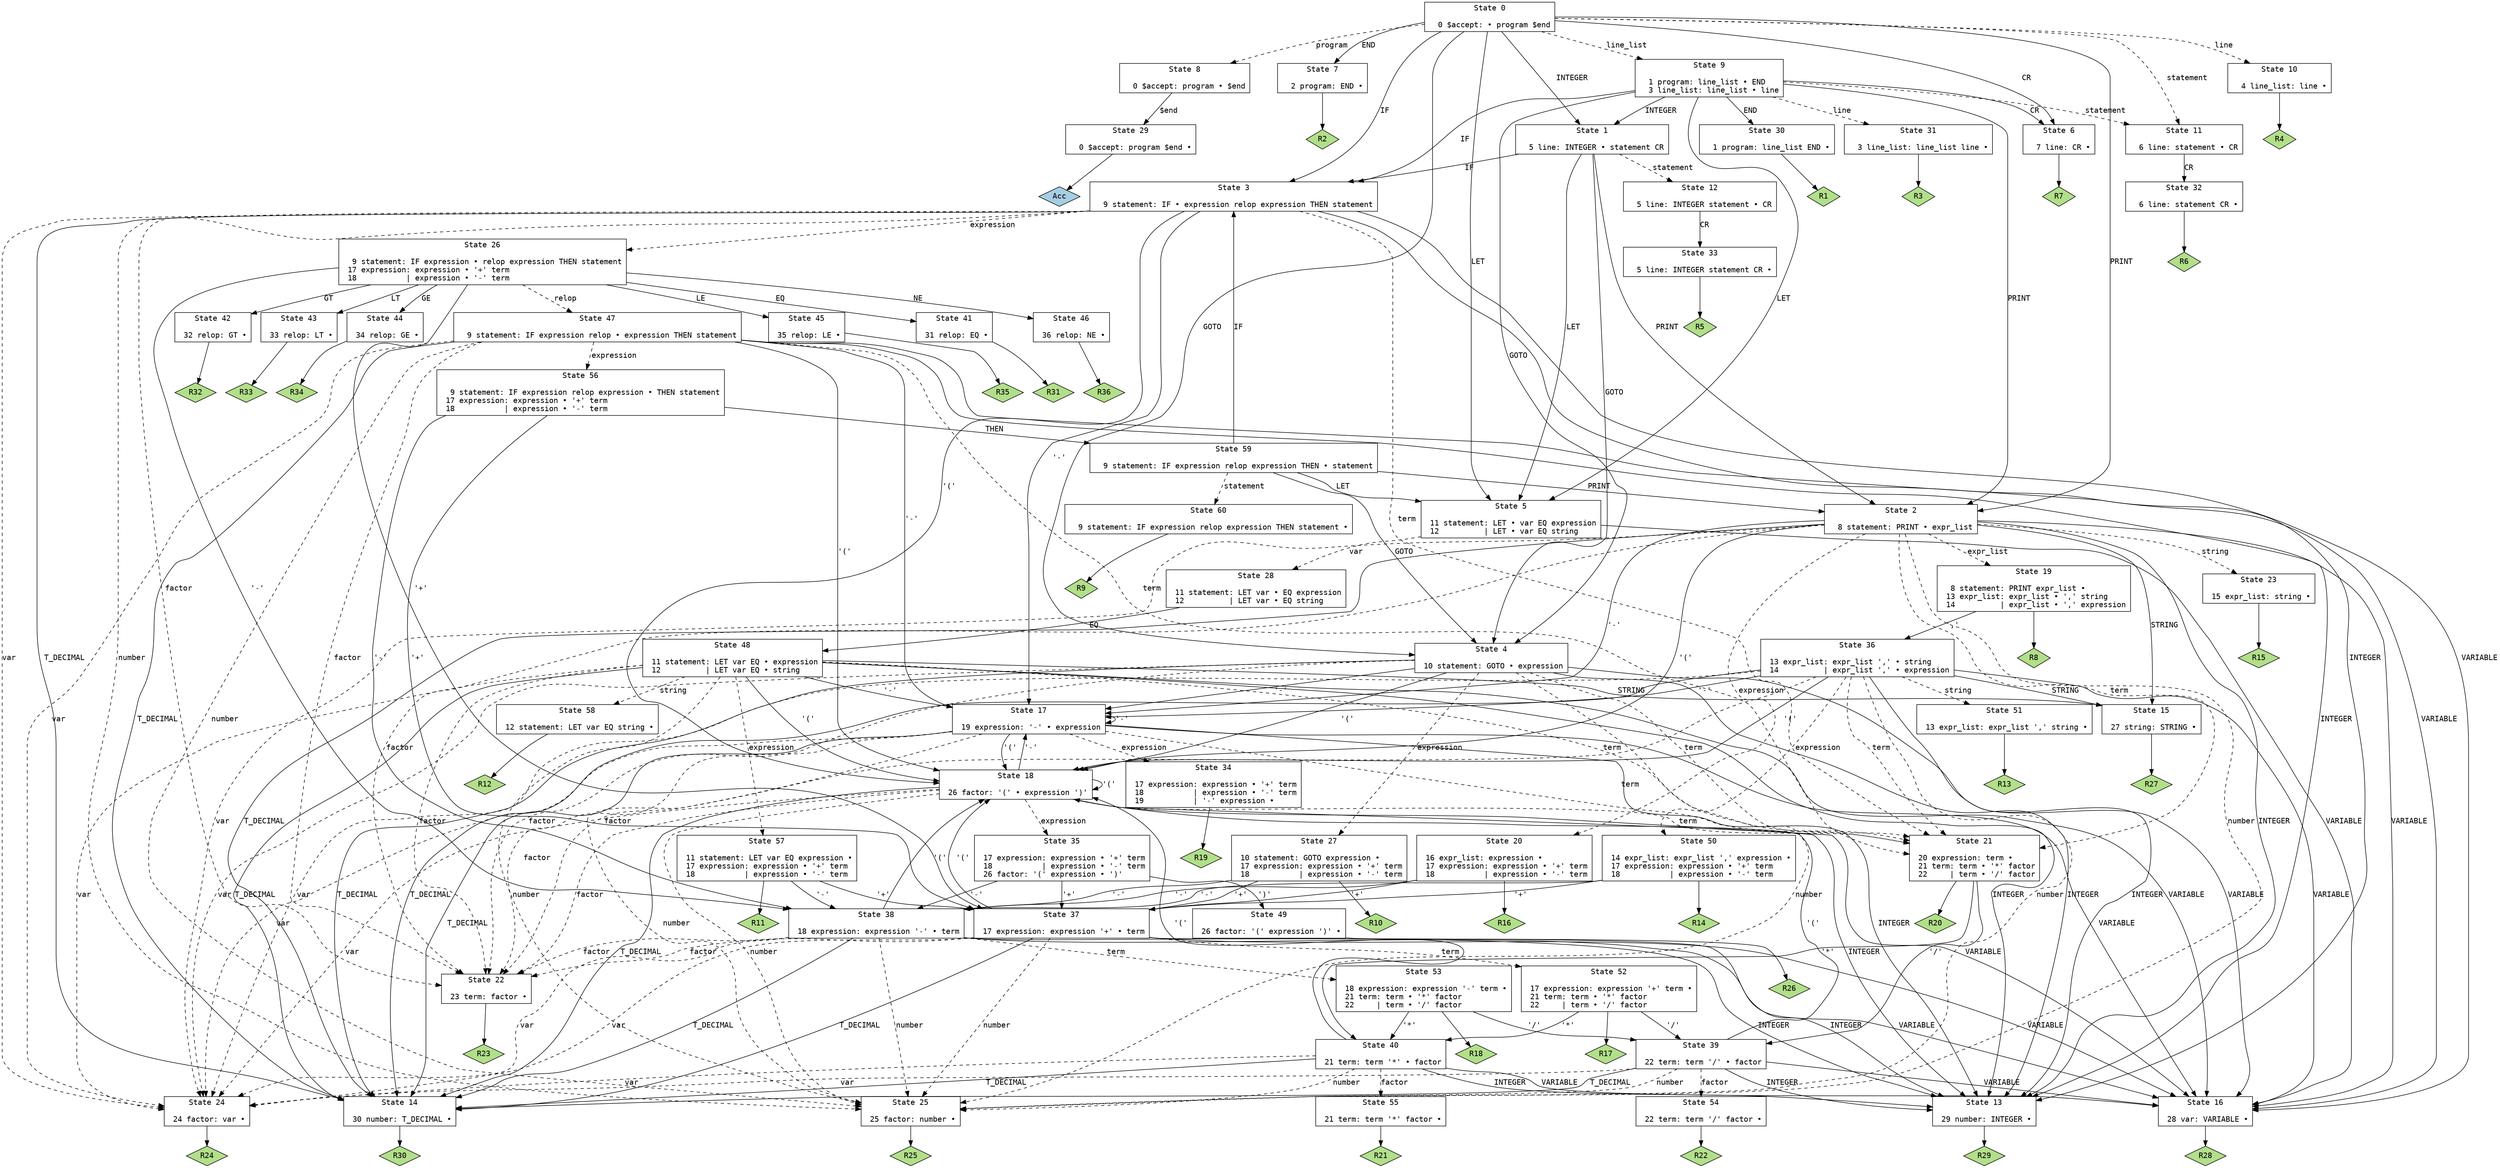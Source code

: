 // Generated by bison.
// Report bugs to <https://github.com/lexxmark/winflexbison/issues>.
// Home page: <https://github.com/lexxmark/winflexbison>.

digraph "compiler.y"
{
  node [fontname = courier, shape = box, colorscheme = paired6]
  edge [fontname = courier]

  0 [label="State 0\n\l  0 $accept: • program $end\l"]
  0 -> 1 [style=solid label="INTEGER"]
  0 -> 2 [style=solid label="PRINT"]
  0 -> 3 [style=solid label="IF"]
  0 -> 4 [style=solid label="GOTO"]
  0 -> 5 [style=solid label="LET"]
  0 -> 6 [style=solid label="CR"]
  0 -> 7 [style=solid label="END"]
  0 -> 8 [style=dashed label="program"]
  0 -> 9 [style=dashed label="line_list"]
  0 -> 10 [style=dashed label="line"]
  0 -> 11 [style=dashed label="statement"]
  1 [label="State 1\n\l  5 line: INTEGER • statement CR\l"]
  1 -> 2 [style=solid label="PRINT"]
  1 -> 3 [style=solid label="IF"]
  1 -> 4 [style=solid label="GOTO"]
  1 -> 5 [style=solid label="LET"]
  1 -> 12 [style=dashed label="statement"]
  2 [label="State 2\n\l  8 statement: PRINT • expr_list\l"]
  2 -> 13 [style=solid label="INTEGER"]
  2 -> 14 [style=solid label="T_DECIMAL"]
  2 -> 15 [style=solid label="STRING"]
  2 -> 16 [style=solid label="VARIABLE"]
  2 -> 17 [style=solid label="'-'"]
  2 -> 18 [style=solid label="'('"]
  2 -> 19 [style=dashed label="expr_list"]
  2 -> 20 [style=dashed label="expression"]
  2 -> 21 [style=dashed label="term"]
  2 -> 22 [style=dashed label="factor"]
  2 -> 23 [style=dashed label="string"]
  2 -> 24 [style=dashed label="var"]
  2 -> 25 [style=dashed label="number"]
  3 [label="State 3\n\l  9 statement: IF • expression relop expression THEN statement\l"]
  3 -> 13 [style=solid label="INTEGER"]
  3 -> 14 [style=solid label="T_DECIMAL"]
  3 -> 16 [style=solid label="VARIABLE"]
  3 -> 17 [style=solid label="'-'"]
  3 -> 18 [style=solid label="'('"]
  3 -> 26 [style=dashed label="expression"]
  3 -> 21 [style=dashed label="term"]
  3 -> 22 [style=dashed label="factor"]
  3 -> 24 [style=dashed label="var"]
  3 -> 25 [style=dashed label="number"]
  4 [label="State 4\n\l 10 statement: GOTO • expression\l"]
  4 -> 13 [style=solid label="INTEGER"]
  4 -> 14 [style=solid label="T_DECIMAL"]
  4 -> 16 [style=solid label="VARIABLE"]
  4 -> 17 [style=solid label="'-'"]
  4 -> 18 [style=solid label="'('"]
  4 -> 27 [style=dashed label="expression"]
  4 -> 21 [style=dashed label="term"]
  4 -> 22 [style=dashed label="factor"]
  4 -> 24 [style=dashed label="var"]
  4 -> 25 [style=dashed label="number"]
  5 [label="State 5\n\l 11 statement: LET • var EQ expression\l 12          | LET • var EQ string\l"]
  5 -> 16 [style=solid label="VARIABLE"]
  5 -> 28 [style=dashed label="var"]
  6 [label="State 6\n\l  7 line: CR •\l"]
  6 -> "6R7" [style=solid]
 "6R7" [label="R7", fillcolor=3, shape=diamond, style=filled]
  7 [label="State 7\n\l  2 program: END •\l"]
  7 -> "7R2" [style=solid]
 "7R2" [label="R2", fillcolor=3, shape=diamond, style=filled]
  8 [label="State 8\n\l  0 $accept: program • $end\l"]
  8 -> 29 [style=solid label="$end"]
  9 [label="State 9\n\l  1 program: line_list • END\l  3 line_list: line_list • line\l"]
  9 -> 1 [style=solid label="INTEGER"]
  9 -> 2 [style=solid label="PRINT"]
  9 -> 3 [style=solid label="IF"]
  9 -> 4 [style=solid label="GOTO"]
  9 -> 5 [style=solid label="LET"]
  9 -> 6 [style=solid label="CR"]
  9 -> 30 [style=solid label="END"]
  9 -> 31 [style=dashed label="line"]
  9 -> 11 [style=dashed label="statement"]
  10 [label="State 10\n\l  4 line_list: line •\l"]
  10 -> "10R4" [style=solid]
 "10R4" [label="R4", fillcolor=3, shape=diamond, style=filled]
  11 [label="State 11\n\l  6 line: statement • CR\l"]
  11 -> 32 [style=solid label="CR"]
  12 [label="State 12\n\l  5 line: INTEGER statement • CR\l"]
  12 -> 33 [style=solid label="CR"]
  13 [label="State 13\n\l 29 number: INTEGER •\l"]
  13 -> "13R29" [style=solid]
 "13R29" [label="R29", fillcolor=3, shape=diamond, style=filled]
  14 [label="State 14\n\l 30 number: T_DECIMAL •\l"]
  14 -> "14R30" [style=solid]
 "14R30" [label="R30", fillcolor=3, shape=diamond, style=filled]
  15 [label="State 15\n\l 27 string: STRING •\l"]
  15 -> "15R27" [style=solid]
 "15R27" [label="R27", fillcolor=3, shape=diamond, style=filled]
  16 [label="State 16\n\l 28 var: VARIABLE •\l"]
  16 -> "16R28" [style=solid]
 "16R28" [label="R28", fillcolor=3, shape=diamond, style=filled]
  17 [label="State 17\n\l 19 expression: '-' • expression\l"]
  17 -> 13 [style=solid label="INTEGER"]
  17 -> 14 [style=solid label="T_DECIMAL"]
  17 -> 16 [style=solid label="VARIABLE"]
  17 -> 17 [style=solid label="'-'"]
  17 -> 18 [style=solid label="'('"]
  17 -> 34 [style=dashed label="expression"]
  17 -> 21 [style=dashed label="term"]
  17 -> 22 [style=dashed label="factor"]
  17 -> 24 [style=dashed label="var"]
  17 -> 25 [style=dashed label="number"]
  18 [label="State 18\n\l 26 factor: '(' • expression ')'\l"]
  18 -> 13 [style=solid label="INTEGER"]
  18 -> 14 [style=solid label="T_DECIMAL"]
  18 -> 16 [style=solid label="VARIABLE"]
  18 -> 17 [style=solid label="'-'"]
  18 -> 18 [style=solid label="'('"]
  18 -> 35 [style=dashed label="expression"]
  18 -> 21 [style=dashed label="term"]
  18 -> 22 [style=dashed label="factor"]
  18 -> 24 [style=dashed label="var"]
  18 -> 25 [style=dashed label="number"]
  19 [label="State 19\n\l  8 statement: PRINT expr_list •\l 13 expr_list: expr_list • ',' string\l 14          | expr_list • ',' expression\l"]
  19 -> 36 [style=solid label="','"]
  19 -> "19R8" [style=solid]
 "19R8" [label="R8", fillcolor=3, shape=diamond, style=filled]
  20 [label="State 20\n\l 16 expr_list: expression •\l 17 expression: expression • '+' term\l 18           | expression • '-' term\l"]
  20 -> 37 [style=solid label="'+'"]
  20 -> 38 [style=solid label="'-'"]
  20 -> "20R16" [style=solid]
 "20R16" [label="R16", fillcolor=3, shape=diamond, style=filled]
  21 [label="State 21\n\l 20 expression: term •\l 21 term: term • '*' factor\l 22     | term • '/' factor\l"]
  21 -> 39 [style=solid label="'/'"]
  21 -> 40 [style=solid label="'*'"]
  21 -> "21R20" [style=solid]
 "21R20" [label="R20", fillcolor=3, shape=diamond, style=filled]
  22 [label="State 22\n\l 23 term: factor •\l"]
  22 -> "22R23" [style=solid]
 "22R23" [label="R23", fillcolor=3, shape=diamond, style=filled]
  23 [label="State 23\n\l 15 expr_list: string •\l"]
  23 -> "23R15" [style=solid]
 "23R15" [label="R15", fillcolor=3, shape=diamond, style=filled]
  24 [label="State 24\n\l 24 factor: var •\l"]
  24 -> "24R24" [style=solid]
 "24R24" [label="R24", fillcolor=3, shape=diamond, style=filled]
  25 [label="State 25\n\l 25 factor: number •\l"]
  25 -> "25R25" [style=solid]
 "25R25" [label="R25", fillcolor=3, shape=diamond, style=filled]
  26 [label="State 26\n\l  9 statement: IF expression • relop expression THEN statement\l 17 expression: expression • '+' term\l 18           | expression • '-' term\l"]
  26 -> 37 [style=solid label="'+'"]
  26 -> 38 [style=solid label="'-'"]
  26 -> 41 [style=solid label="EQ"]
  26 -> 42 [style=solid label="GT"]
  26 -> 43 [style=solid label="LT"]
  26 -> 44 [style=solid label="GE"]
  26 -> 45 [style=solid label="LE"]
  26 -> 46 [style=solid label="NE"]
  26 -> 47 [style=dashed label="relop"]
  27 [label="State 27\n\l 10 statement: GOTO expression •\l 17 expression: expression • '+' term\l 18           | expression • '-' term\l"]
  27 -> 37 [style=solid label="'+'"]
  27 -> 38 [style=solid label="'-'"]
  27 -> "27R10" [style=solid]
 "27R10" [label="R10", fillcolor=3, shape=diamond, style=filled]
  28 [label="State 28\n\l 11 statement: LET var • EQ expression\l 12          | LET var • EQ string\l"]
  28 -> 48 [style=solid label="EQ"]
  29 [label="State 29\n\l  0 $accept: program $end •\l"]
  29 -> "29R0" [style=solid]
 "29R0" [label="Acc", fillcolor=1, shape=diamond, style=filled]
  30 [label="State 30\n\l  1 program: line_list END •\l"]
  30 -> "30R1" [style=solid]
 "30R1" [label="R1", fillcolor=3, shape=diamond, style=filled]
  31 [label="State 31\n\l  3 line_list: line_list line •\l"]
  31 -> "31R3" [style=solid]
 "31R3" [label="R3", fillcolor=3, shape=diamond, style=filled]
  32 [label="State 32\n\l  6 line: statement CR •\l"]
  32 -> "32R6" [style=solid]
 "32R6" [label="R6", fillcolor=3, shape=diamond, style=filled]
  33 [label="State 33\n\l  5 line: INTEGER statement CR •\l"]
  33 -> "33R5" [style=solid]
 "33R5" [label="R5", fillcolor=3, shape=diamond, style=filled]
  34 [label="State 34\n\l 17 expression: expression • '+' term\l 18           | expression • '-' term\l 19           | '-' expression •\l"]
  34 -> "34R19" [style=solid]
 "34R19" [label="R19", fillcolor=3, shape=diamond, style=filled]
  35 [label="State 35\n\l 17 expression: expression • '+' term\l 18           | expression • '-' term\l 26 factor: '(' expression • ')'\l"]
  35 -> 37 [style=solid label="'+'"]
  35 -> 38 [style=solid label="'-'"]
  35 -> 49 [style=solid label="')'"]
  36 [label="State 36\n\l 13 expr_list: expr_list ',' • string\l 14          | expr_list ',' • expression\l"]
  36 -> 13 [style=solid label="INTEGER"]
  36 -> 14 [style=solid label="T_DECIMAL"]
  36 -> 15 [style=solid label="STRING"]
  36 -> 16 [style=solid label="VARIABLE"]
  36 -> 17 [style=solid label="'-'"]
  36 -> 18 [style=solid label="'('"]
  36 -> 50 [style=dashed label="expression"]
  36 -> 21 [style=dashed label="term"]
  36 -> 22 [style=dashed label="factor"]
  36 -> 51 [style=dashed label="string"]
  36 -> 24 [style=dashed label="var"]
  36 -> 25 [style=dashed label="number"]
  37 [label="State 37\n\l 17 expression: expression '+' • term\l"]
  37 -> 13 [style=solid label="INTEGER"]
  37 -> 14 [style=solid label="T_DECIMAL"]
  37 -> 16 [style=solid label="VARIABLE"]
  37 -> 18 [style=solid label="'('"]
  37 -> 52 [style=dashed label="term"]
  37 -> 22 [style=dashed label="factor"]
  37 -> 24 [style=dashed label="var"]
  37 -> 25 [style=dashed label="number"]
  38 [label="State 38\n\l 18 expression: expression '-' • term\l"]
  38 -> 13 [style=solid label="INTEGER"]
  38 -> 14 [style=solid label="T_DECIMAL"]
  38 -> 16 [style=solid label="VARIABLE"]
  38 -> 18 [style=solid label="'('"]
  38 -> 53 [style=dashed label="term"]
  38 -> 22 [style=dashed label="factor"]
  38 -> 24 [style=dashed label="var"]
  38 -> 25 [style=dashed label="number"]
  39 [label="State 39\n\l 22 term: term '/' • factor\l"]
  39 -> 13 [style=solid label="INTEGER"]
  39 -> 14 [style=solid label="T_DECIMAL"]
  39 -> 16 [style=solid label="VARIABLE"]
  39 -> 18 [style=solid label="'('"]
  39 -> 54 [style=dashed label="factor"]
  39 -> 24 [style=dashed label="var"]
  39 -> 25 [style=dashed label="number"]
  40 [label="State 40\n\l 21 term: term '*' • factor\l"]
  40 -> 13 [style=solid label="INTEGER"]
  40 -> 14 [style=solid label="T_DECIMAL"]
  40 -> 16 [style=solid label="VARIABLE"]
  40 -> 18 [style=solid label="'('"]
  40 -> 55 [style=dashed label="factor"]
  40 -> 24 [style=dashed label="var"]
  40 -> 25 [style=dashed label="number"]
  41 [label="State 41\n\l 31 relop: EQ •\l"]
  41 -> "41R31" [style=solid]
 "41R31" [label="R31", fillcolor=3, shape=diamond, style=filled]
  42 [label="State 42\n\l 32 relop: GT •\l"]
  42 -> "42R32" [style=solid]
 "42R32" [label="R32", fillcolor=3, shape=diamond, style=filled]
  43 [label="State 43\n\l 33 relop: LT •\l"]
  43 -> "43R33" [style=solid]
 "43R33" [label="R33", fillcolor=3, shape=diamond, style=filled]
  44 [label="State 44\n\l 34 relop: GE •\l"]
  44 -> "44R34" [style=solid]
 "44R34" [label="R34", fillcolor=3, shape=diamond, style=filled]
  45 [label="State 45\n\l 35 relop: LE •\l"]
  45 -> "45R35" [style=solid]
 "45R35" [label="R35", fillcolor=3, shape=diamond, style=filled]
  46 [label="State 46\n\l 36 relop: NE •\l"]
  46 -> "46R36" [style=solid]
 "46R36" [label="R36", fillcolor=3, shape=diamond, style=filled]
  47 [label="State 47\n\l  9 statement: IF expression relop • expression THEN statement\l"]
  47 -> 13 [style=solid label="INTEGER"]
  47 -> 14 [style=solid label="T_DECIMAL"]
  47 -> 16 [style=solid label="VARIABLE"]
  47 -> 17 [style=solid label="'-'"]
  47 -> 18 [style=solid label="'('"]
  47 -> 56 [style=dashed label="expression"]
  47 -> 21 [style=dashed label="term"]
  47 -> 22 [style=dashed label="factor"]
  47 -> 24 [style=dashed label="var"]
  47 -> 25 [style=dashed label="number"]
  48 [label="State 48\n\l 11 statement: LET var EQ • expression\l 12          | LET var EQ • string\l"]
  48 -> 13 [style=solid label="INTEGER"]
  48 -> 14 [style=solid label="T_DECIMAL"]
  48 -> 15 [style=solid label="STRING"]
  48 -> 16 [style=solid label="VARIABLE"]
  48 -> 17 [style=solid label="'-'"]
  48 -> 18 [style=solid label="'('"]
  48 -> 57 [style=dashed label="expression"]
  48 -> 21 [style=dashed label="term"]
  48 -> 22 [style=dashed label="factor"]
  48 -> 58 [style=dashed label="string"]
  48 -> 24 [style=dashed label="var"]
  48 -> 25 [style=dashed label="number"]
  49 [label="State 49\n\l 26 factor: '(' expression ')' •\l"]
  49 -> "49R26" [style=solid]
 "49R26" [label="R26", fillcolor=3, shape=diamond, style=filled]
  50 [label="State 50\n\l 14 expr_list: expr_list ',' expression •\l 17 expression: expression • '+' term\l 18           | expression • '-' term\l"]
  50 -> 37 [style=solid label="'+'"]
  50 -> 38 [style=solid label="'-'"]
  50 -> "50R14" [style=solid]
 "50R14" [label="R14", fillcolor=3, shape=diamond, style=filled]
  51 [label="State 51\n\l 13 expr_list: expr_list ',' string •\l"]
  51 -> "51R13" [style=solid]
 "51R13" [label="R13", fillcolor=3, shape=diamond, style=filled]
  52 [label="State 52\n\l 17 expression: expression '+' term •\l 21 term: term • '*' factor\l 22     | term • '/' factor\l"]
  52 -> 39 [style=solid label="'/'"]
  52 -> 40 [style=solid label="'*'"]
  52 -> "52R17" [style=solid]
 "52R17" [label="R17", fillcolor=3, shape=diamond, style=filled]
  53 [label="State 53\n\l 18 expression: expression '-' term •\l 21 term: term • '*' factor\l 22     | term • '/' factor\l"]
  53 -> 39 [style=solid label="'/'"]
  53 -> 40 [style=solid label="'*'"]
  53 -> "53R18" [style=solid]
 "53R18" [label="R18", fillcolor=3, shape=diamond, style=filled]
  54 [label="State 54\n\l 22 term: term '/' factor •\l"]
  54 -> "54R22" [style=solid]
 "54R22" [label="R22", fillcolor=3, shape=diamond, style=filled]
  55 [label="State 55\n\l 21 term: term '*' factor •\l"]
  55 -> "55R21" [style=solid]
 "55R21" [label="R21", fillcolor=3, shape=diamond, style=filled]
  56 [label="State 56\n\l  9 statement: IF expression relop expression • THEN statement\l 17 expression: expression • '+' term\l 18           | expression • '-' term\l"]
  56 -> 59 [style=solid label="THEN"]
  56 -> 37 [style=solid label="'+'"]
  56 -> 38 [style=solid label="'-'"]
  57 [label="State 57\n\l 11 statement: LET var EQ expression •\l 17 expression: expression • '+' term\l 18           | expression • '-' term\l"]
  57 -> 37 [style=solid label="'+'"]
  57 -> 38 [style=solid label="'-'"]
  57 -> "57R11" [style=solid]
 "57R11" [label="R11", fillcolor=3, shape=diamond, style=filled]
  58 [label="State 58\n\l 12 statement: LET var EQ string •\l"]
  58 -> "58R12" [style=solid]
 "58R12" [label="R12", fillcolor=3, shape=diamond, style=filled]
  59 [label="State 59\n\l  9 statement: IF expression relop expression THEN • statement\l"]
  59 -> 2 [style=solid label="PRINT"]
  59 -> 3 [style=solid label="IF"]
  59 -> 4 [style=solid label="GOTO"]
  59 -> 5 [style=solid label="LET"]
  59 -> 60 [style=dashed label="statement"]
  60 [label="State 60\n\l  9 statement: IF expression relop expression THEN statement •\l"]
  60 -> "60R9" [style=solid]
 "60R9" [label="R9", fillcolor=3, shape=diamond, style=filled]
}
